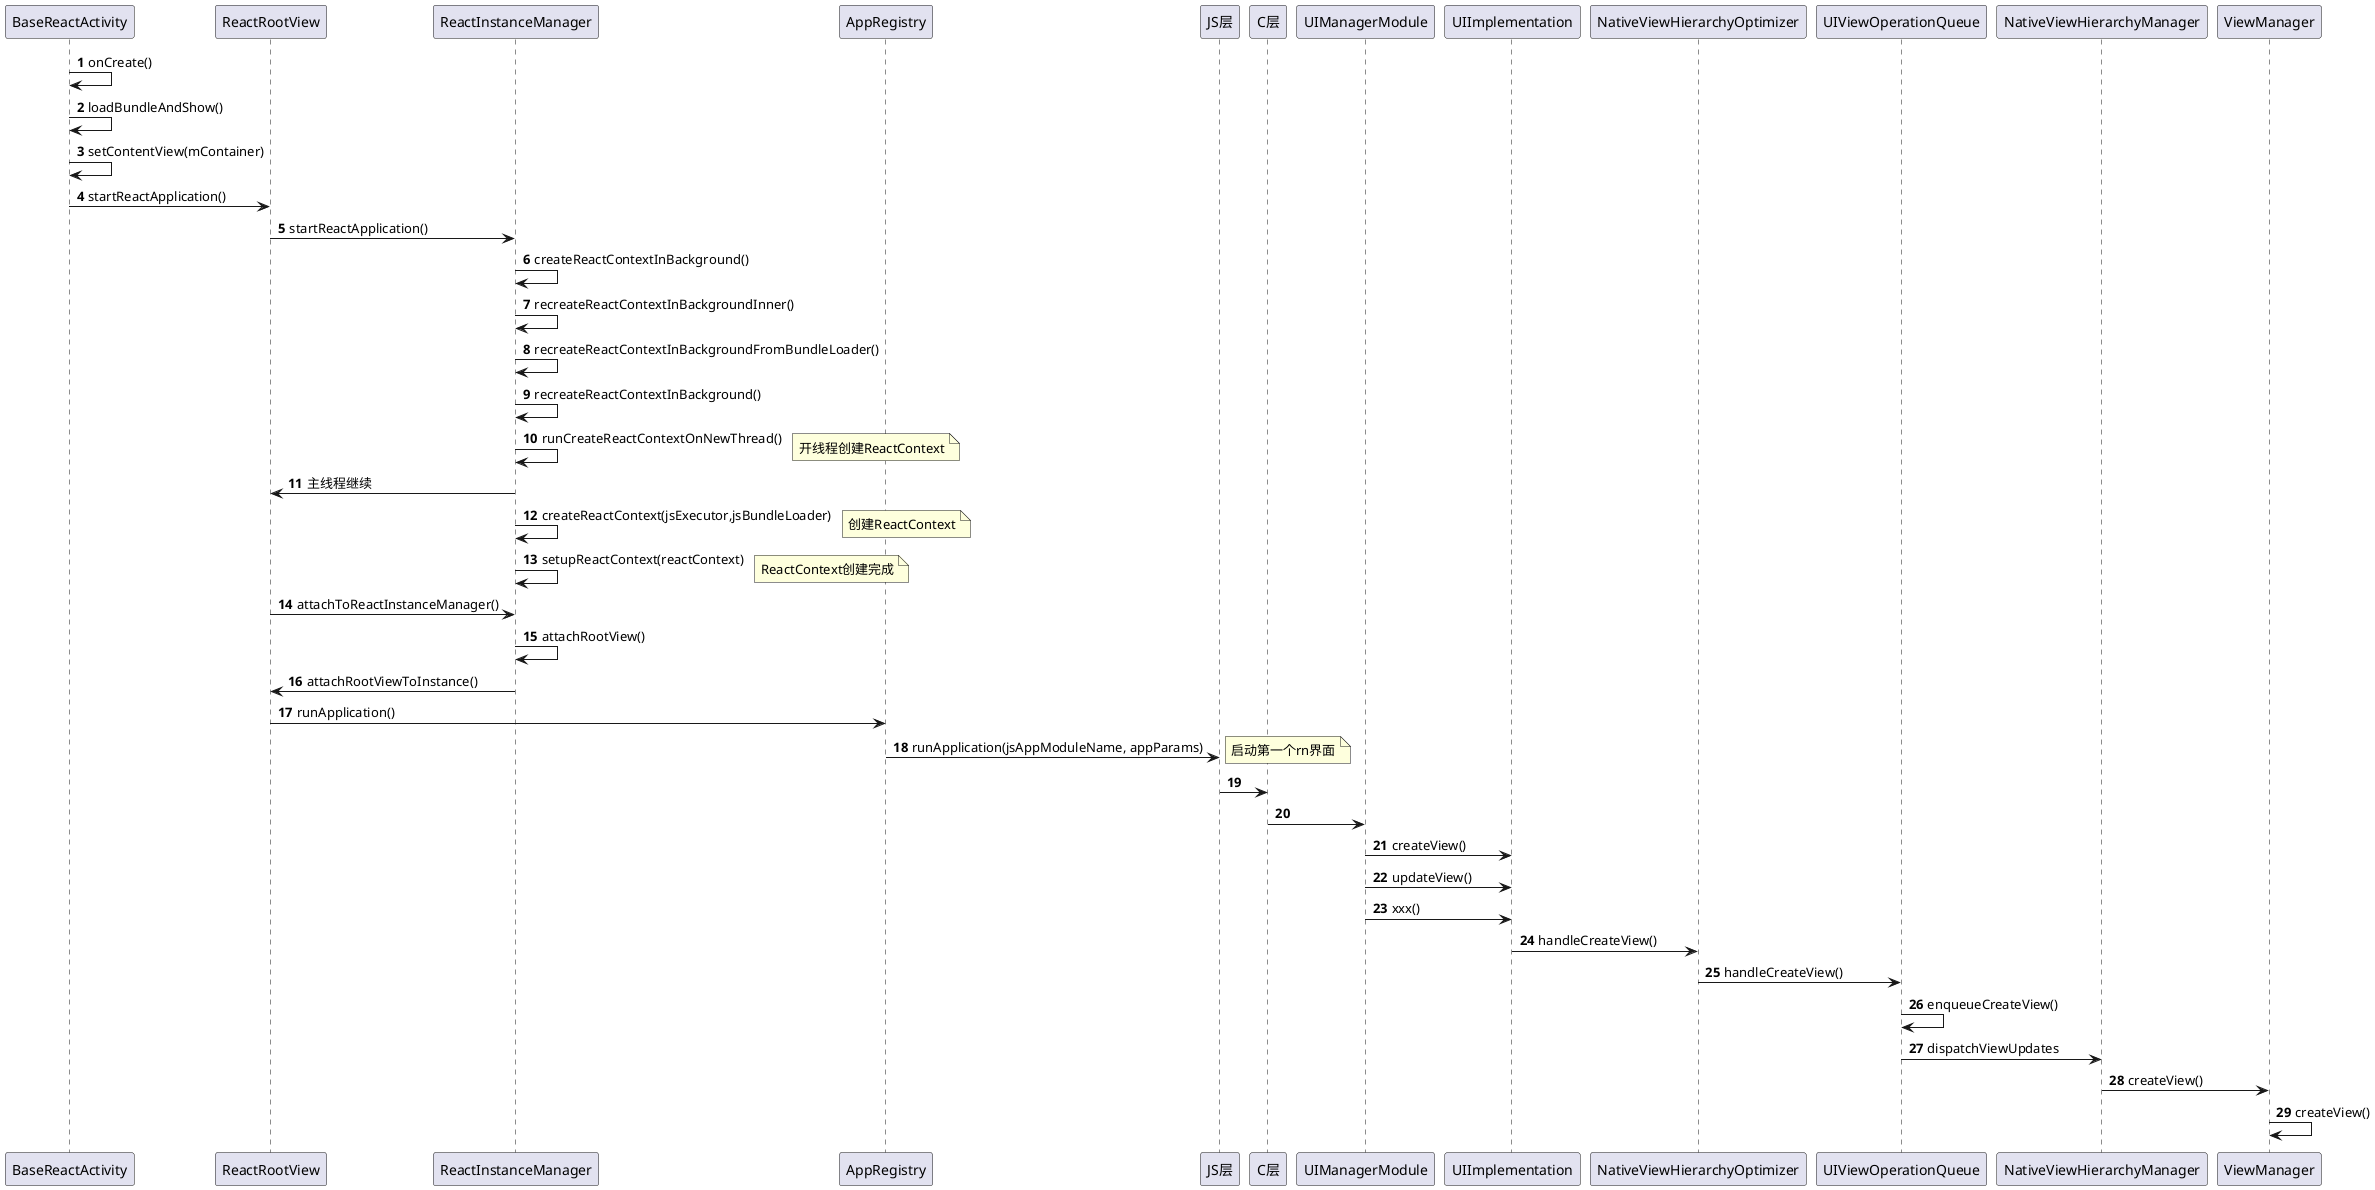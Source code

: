 @startuml
'https://plantuml.com/sequence-diagram

autonumber

BaseReactActivity -> BaseReactActivity:onCreate()
BaseReactActivity -> BaseReactActivity:loadBundleAndShow()
BaseReactActivity -> BaseReactActivity:setContentView(mContainer)
BaseReactActivity -> ReactRootView:startReactApplication()
ReactRootView -> ReactInstanceManager:startReactApplication()
ReactInstanceManager -> ReactInstanceManager:createReactContextInBackground()
ReactInstanceManager -> ReactInstanceManager:recreateReactContextInBackgroundInner()
ReactInstanceManager -> ReactInstanceManager:recreateReactContextInBackgroundFromBundleLoader()
ReactInstanceManager -> ReactInstanceManager:recreateReactContextInBackground()
ReactInstanceManager -> ReactInstanceManager:runCreateReactContextOnNewThread()
note right:开线程创建ReactContext

ReactInstanceManager -> ReactRootView: 主线程继续

ReactInstanceManager -> ReactInstanceManager:createReactContext(jsExecutor,jsBundleLoader)
note right:创建ReactContext
ReactInstanceManager -> ReactInstanceManager:setupReactContext(reactContext)
note right:ReactContext创建完成

ReactRootView -> ReactInstanceManager:attachToReactInstanceManager()
ReactInstanceManager -> ReactInstanceManager:attachRootView()
ReactInstanceManager -> ReactRootView:attachRootViewToInstance()
ReactRootView -> AppRegistry:runApplication()

AppRegistry -> JS层:runApplication(jsAppModuleName, appParams)
note right: 启动第一个rn界面

JS层 -> C层
C层 -> UIManagerModule
UIManagerModule -> UIImplementation: createView()
UIManagerModule -> UIImplementation: updateView()
UIManagerModule -> UIImplementation: xxx()
UIImplementation -> NativeViewHierarchyOptimizer: handleCreateView()
NativeViewHierarchyOptimizer -> UIViewOperationQueue: handleCreateView()
UIViewOperationQueue -> UIViewOperationQueue: enqueueCreateView()
UIViewOperationQueue -> NativeViewHierarchyManager:dispatchViewUpdates
NativeViewHierarchyManager -> ViewManager:createView()
ViewManager -> ViewManager:createView()



@enduml